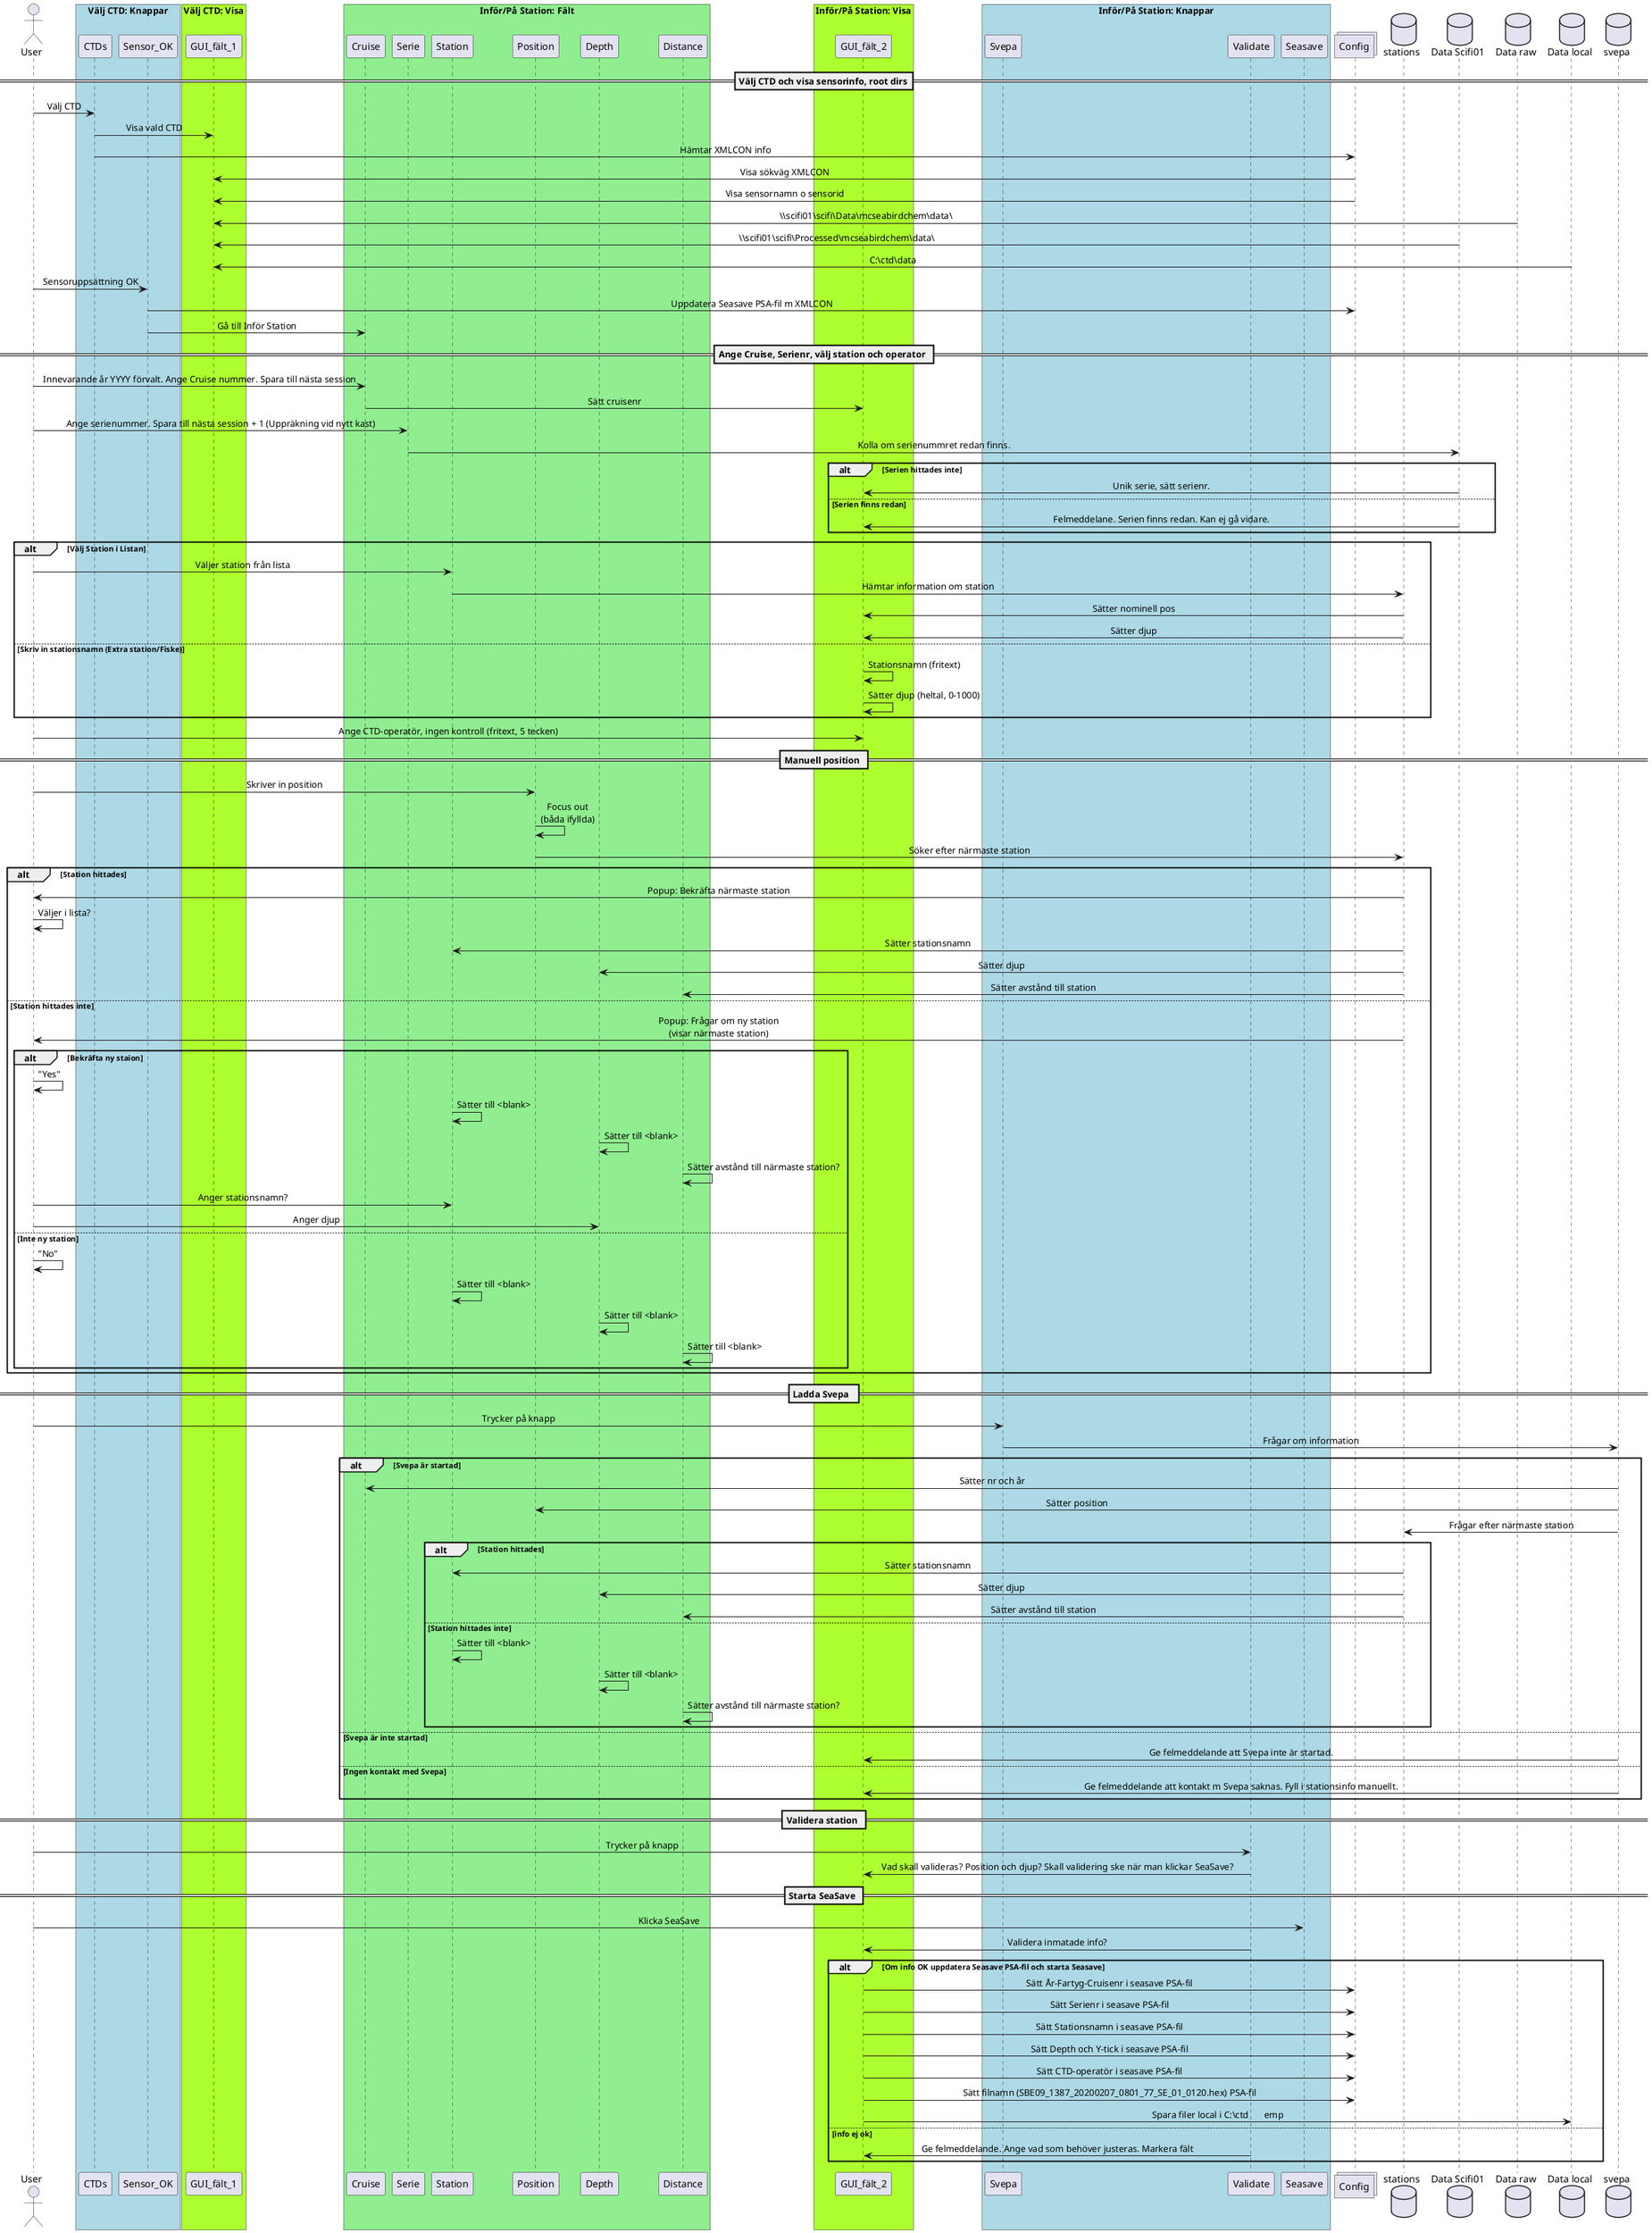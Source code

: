 @startuml Försystem
'skinparam Style strictuml
skinparam SequenceMessageAlignment center

actor User
box "Välj CTD: Knappar" #LightBlue
participant CTDs
participant "Sensor_OK"
end box
box "Välj CTD: Visa" #GreenYellow
participant GUI_fält_1
end box
box "Inför/På Station: Fält" #LightGreen
participant Cruise
participant Serie
participant Station
participant Position
participant Depth
participant Distance

end box
box "Inför/På Station: Visa" #GreenYellow
participant GUI_fält_2
end box

box "Inför/På Station: Knappar" #LightBlue
participant Svepa
participant Validate
participant Seasave
end box
collections Config

database stations 
database "Data Scifi01"
database "Data raw"
database "Data local"

database svepa

== Välj CTD och visa sensorinfo, root dirs==
User -> CTDs: Välj CTD
CTDs -> GUI_fält_1: Visa vald CTD
CTDs -> "Config": Hämtar XMLCON info 
Config -> GUI_fält_1: Visa sökväg XMLCON 
Config -> GUI_fält_1: Visa sensornamn o sensorid  
"Data raw" -> GUI_fält_1: \\\scifi01\\scifi\\Data\\mcseabirdchem\\data\\
"Data Scifi01" -> GUI_fält_1: \\\scifi01\\scifi\\Processed\\mcseabirdchem\\data\\ 
"Data local" -> GUI_fält_1: C:\ctd\data\

User -> Sensor_OK: Sensoruppsättning OK
Sensor_OK -> Config: Uppdatera Seasave PSA-fil m XMLCON
Sensor_OK -> Cruise: Gå till Inför Station

== Ange Cruise, Serienr, välj station och operator ==
User -> Cruise: Innevarande år YYYY förvalt. Ange Cruise nummer. Spara till nästa session
Cruise -> GUI_fält_2: Sätt cruisenr
User -> Serie: Ange serienummer. Spara till nästa session + 1 (Uppräkning vid nytt kast)
Serie -> "Data Scifi01": Kolla om serienummret redan finns.
    alt Serien hittades inte
        "Data Scifi01"-> GUI_fält_2: Unik serie, sätt serienr. 
        else Serien finns redan
        "Data Scifi01"-> GUI_fält_2: Felmeddelane. Serien finns redan. Kan ej gå vidare.
    end

alt Välj Station i Listan
    User -> Station : Väljer station från lista 
    Station -> stations : Hämtar information om station 
    stations -> GUI_fält_2 : Sätter nominell pos
    stations -> GUI_fält_2 : Sätter djup
else Skriv in stationsnamn (Extra station/Fiske)
    GUI_fält_2 -> GUI_fält_2 : Stationsnamn (fritext)
    GUI_fält_2 -> GUI_fält_2 : Sätter djup (heltal, 0-1000)
end    

User -> GUI_fält_2: Ange CTD-operatör, ingen kontroll (fritext, 5 tecken)

== Manuell position ==
User -> Position : Skriver in position
Position -> Position : Focus out\n(båda ifyllda)
Position -> stations : Söker efter närmaste station
    alt Station hittades 
        stations -> User : Popup: Bekräfta närmaste station 
        User -> User : Väljer i lista? 
        stations -> Station : Sätter stationsnamn
        stations -> Depth : Sätter djup 
        stations -> Distance : Sätter avstånd till station
    else Station hittades inte 
        stations -> User : Popup: Frågar om ny station\n(visar närmaste station)
        alt Bekräfta ny staion 
            User -> User : "Yes"
            Station -> Station : Sätter till <blank>
            Depth -> Depth : Sätter till <blank>
            Distance -> Distance : Sätter avstånd till närmaste station?
            User -> Station : Anger stationsnamn?
            User -> Depth : Anger djup
        else Inte ny station 
            User -> User : "No"
            Station -> Station : Sätter till <blank>
            Depth -> Depth : Sätter till <blank>
            Distance -> Distance : Sätter till <blank>

        end
    end


== Ladda Svepa  ==
User -> Svepa : Trycker på knapp
Svepa -> svepa : Frågar om information
    alt Svepa är startad
    svepa -> Cruise : Sätter nr och år
    svepa -> Position : Sätter position
    svepa -> stations : Frågar efter närmaste station
        alt Station hittades 
            stations -> Station : Sätter stationsnamn
            stations -> Depth : Sätter djup 
            stations -> Distance : Sätter avstånd till station
        else Station hittades inte
            Station -> Station : Sätter till <blank>
            Depth -> Depth : Sätter till <blank>
            Distance -> Distance : Sätter avstånd till närmaste station?
        end
    else Svepa är inte startad
    svepa -> GUI_fält_2: Ge felmeddelande att Svepa inte är startad. 
    else Ingen kontakt med Svepa
    svepa -> GUI_fält_2: Ge felmeddelande att kontakt m Svepa saknas. Fyll i stationsinfo manuellt. 
    end


== Validera station ==
User -> Validate : Trycker på knapp 
Validate -> GUI_fält_2: Vad skall valideras? Position och djup? Skall validering ske när man klickar SeaSave?

== Starta SeaSave ==
User -> Seasave: Klicka SeaSave
Validate -> GUI_fält_2: Validera inmatade info?
    alt Om info OK uppdatera Seasave PSA-fil och starta Seasave
    GUI_fält_2 -> Config: Sätt År-Fartyg-Cruisenr i seasave PSA-fil
    GUI_fält_2 -> Config: Sätt Serienr i seasave PSA-fil
    GUI_fält_2 -> Config: Sätt Stationsnamn i seasave PSA-fil
    GUI_fält_2 -> Config: Sätt Depth och Y-tick i seasave PSA-fil
    GUI_fält_2 -> Config: Sätt CTD-operatör i seasave PSA-fil
    GUI_fält_2 -> Config: Sätt filnamn (SBE09_1387_20200207_0801_77_SE_01_0120.hex) PSA-fil
    GUI_fält_2 -> "Data local": Spara filer local i C:\ctd\temp
    else info ej ok
    Validate -> GUI_fält_2: Ge felmeddelande. Ange vad som behöver justeras. Markera fält
    end

@enduml